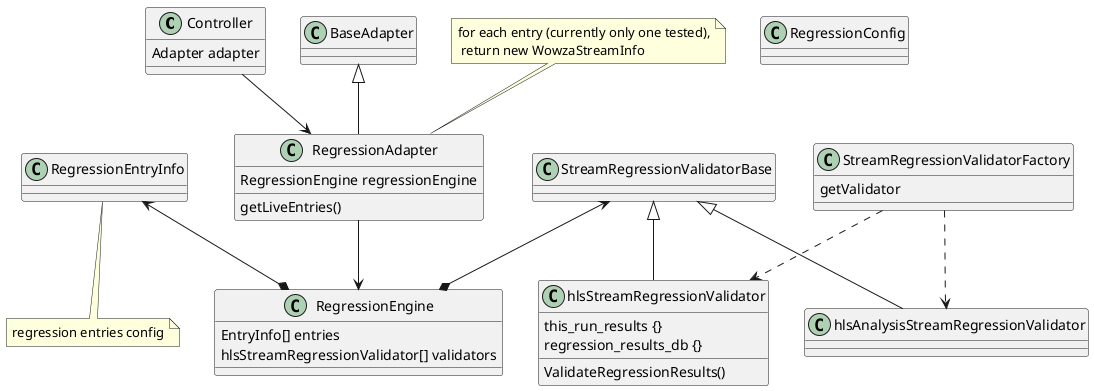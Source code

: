 @startuml


class Controller {
Adapter adapter
}

class BaseAdapter {

}

class RegressionAdapter {
   RegressionEngine regressionEngine
   getLiveEntries()
}
note top: for each entry (currently only one tested),\n return new WowzaStreamInfo

class RegressionEngine {
 EntryInfo[] entries
 hlsStreamRegressionValidator[] validators
}

class RegressionEntryInfo {

}

note bottom: regression entries config

class hlsStreamRegressionValidator {
     this_run_results {}
     regression_results_db {}
     ValidateRegressionResults()
}

class RegressionConfig {

}

class StreamRegressionValidatorFactory {
    getValidator
}

class StreamRegressionValidatorBase {

}

class  hlsAnalysisStreamRegressionValidator {

}

Controller --> RegressionAdapter
BaseAdapter <|-- RegressionAdapter
RegressionAdapter --> RegressionEngine
StreamRegressionValidatorBase <|-- hlsStreamRegressionValidator
StreamRegressionValidatorBase <|-- hlsAnalysisStreamRegressionValidator
RegressionEntryInfo <--* RegressionEngine
StreamRegressionValidatorBase <--* RegressionEngine
StreamRegressionValidatorFactory ..> hlsStreamRegressionValidator
StreamRegressionValidatorFactory ..> hlsAnalysisStreamRegressionValidator


@enduml
